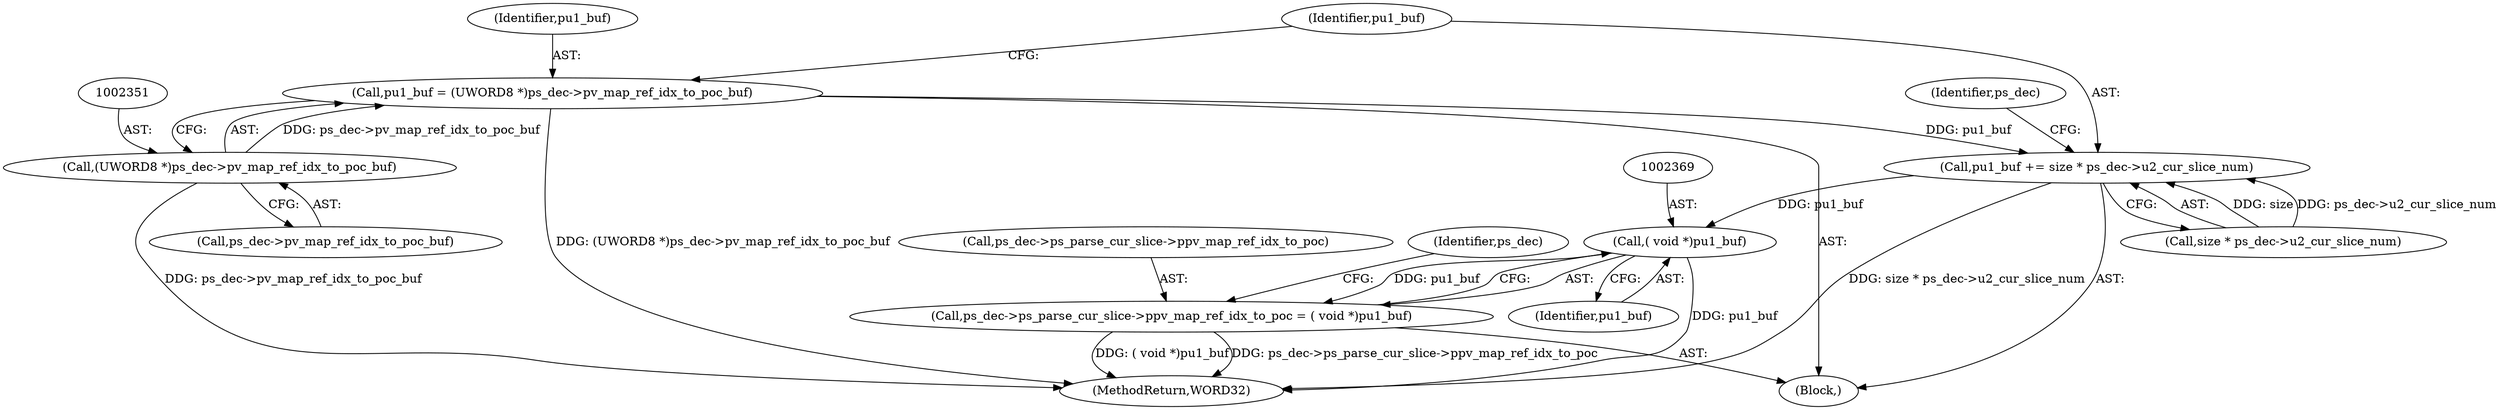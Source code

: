 digraph "0_Android_a78887bcffbc2995cf9ed72e0697acf560875e9e_2@pointer" {
"1002348" [label="(Call,pu1_buf = (UWORD8 *)ps_dec->pv_map_ref_idx_to_poc_buf)"];
"1002350" [label="(Call,(UWORD8 *)ps_dec->pv_map_ref_idx_to_poc_buf)"];
"1002355" [label="(Call,pu1_buf += size * ps_dec->u2_cur_slice_num)"];
"1002368" [label="(Call,( void *)pu1_buf)"];
"1002362" [label="(Call,ps_dec->ps_parse_cur_slice->ppv_map_ref_idx_to_poc = ( void *)pu1_buf)"];
"1002365" [label="(Identifier,ps_dec)"];
"1002362" [label="(Call,ps_dec->ps_parse_cur_slice->ppv_map_ref_idx_to_poc = ( void *)pu1_buf)"];
"1002350" [label="(Call,(UWORD8 *)ps_dec->pv_map_ref_idx_to_poc_buf)"];
"1002349" [label="(Identifier,pu1_buf)"];
"1002571" [label="(MethodReturn,WORD32)"];
"1002370" [label="(Identifier,pu1_buf)"];
"1002363" [label="(Call,ps_dec->ps_parse_cur_slice->ppv_map_ref_idx_to_poc)"];
"1002356" [label="(Identifier,pu1_buf)"];
"1002348" [label="(Call,pu1_buf = (UWORD8 *)ps_dec->pv_map_ref_idx_to_poc_buf)"];
"1002355" [label="(Call,pu1_buf += size * ps_dec->u2_cur_slice_num)"];
"1002292" [label="(Block,)"];
"1002373" [label="(Identifier,ps_dec)"];
"1002352" [label="(Call,ps_dec->pv_map_ref_idx_to_poc_buf)"];
"1002368" [label="(Call,( void *)pu1_buf)"];
"1002357" [label="(Call,size * ps_dec->u2_cur_slice_num)"];
"1002348" -> "1002292"  [label="AST: "];
"1002348" -> "1002350"  [label="CFG: "];
"1002349" -> "1002348"  [label="AST: "];
"1002350" -> "1002348"  [label="AST: "];
"1002356" -> "1002348"  [label="CFG: "];
"1002348" -> "1002571"  [label="DDG: (UWORD8 *)ps_dec->pv_map_ref_idx_to_poc_buf"];
"1002350" -> "1002348"  [label="DDG: ps_dec->pv_map_ref_idx_to_poc_buf"];
"1002348" -> "1002355"  [label="DDG: pu1_buf"];
"1002350" -> "1002352"  [label="CFG: "];
"1002351" -> "1002350"  [label="AST: "];
"1002352" -> "1002350"  [label="AST: "];
"1002350" -> "1002571"  [label="DDG: ps_dec->pv_map_ref_idx_to_poc_buf"];
"1002355" -> "1002292"  [label="AST: "];
"1002355" -> "1002357"  [label="CFG: "];
"1002356" -> "1002355"  [label="AST: "];
"1002357" -> "1002355"  [label="AST: "];
"1002365" -> "1002355"  [label="CFG: "];
"1002355" -> "1002571"  [label="DDG: size * ps_dec->u2_cur_slice_num"];
"1002357" -> "1002355"  [label="DDG: size"];
"1002357" -> "1002355"  [label="DDG: ps_dec->u2_cur_slice_num"];
"1002355" -> "1002368"  [label="DDG: pu1_buf"];
"1002368" -> "1002362"  [label="AST: "];
"1002368" -> "1002370"  [label="CFG: "];
"1002369" -> "1002368"  [label="AST: "];
"1002370" -> "1002368"  [label="AST: "];
"1002362" -> "1002368"  [label="CFG: "];
"1002368" -> "1002571"  [label="DDG: pu1_buf"];
"1002368" -> "1002362"  [label="DDG: pu1_buf"];
"1002362" -> "1002292"  [label="AST: "];
"1002363" -> "1002362"  [label="AST: "];
"1002373" -> "1002362"  [label="CFG: "];
"1002362" -> "1002571"  [label="DDG: ( void *)pu1_buf"];
"1002362" -> "1002571"  [label="DDG: ps_dec->ps_parse_cur_slice->ppv_map_ref_idx_to_poc"];
}

